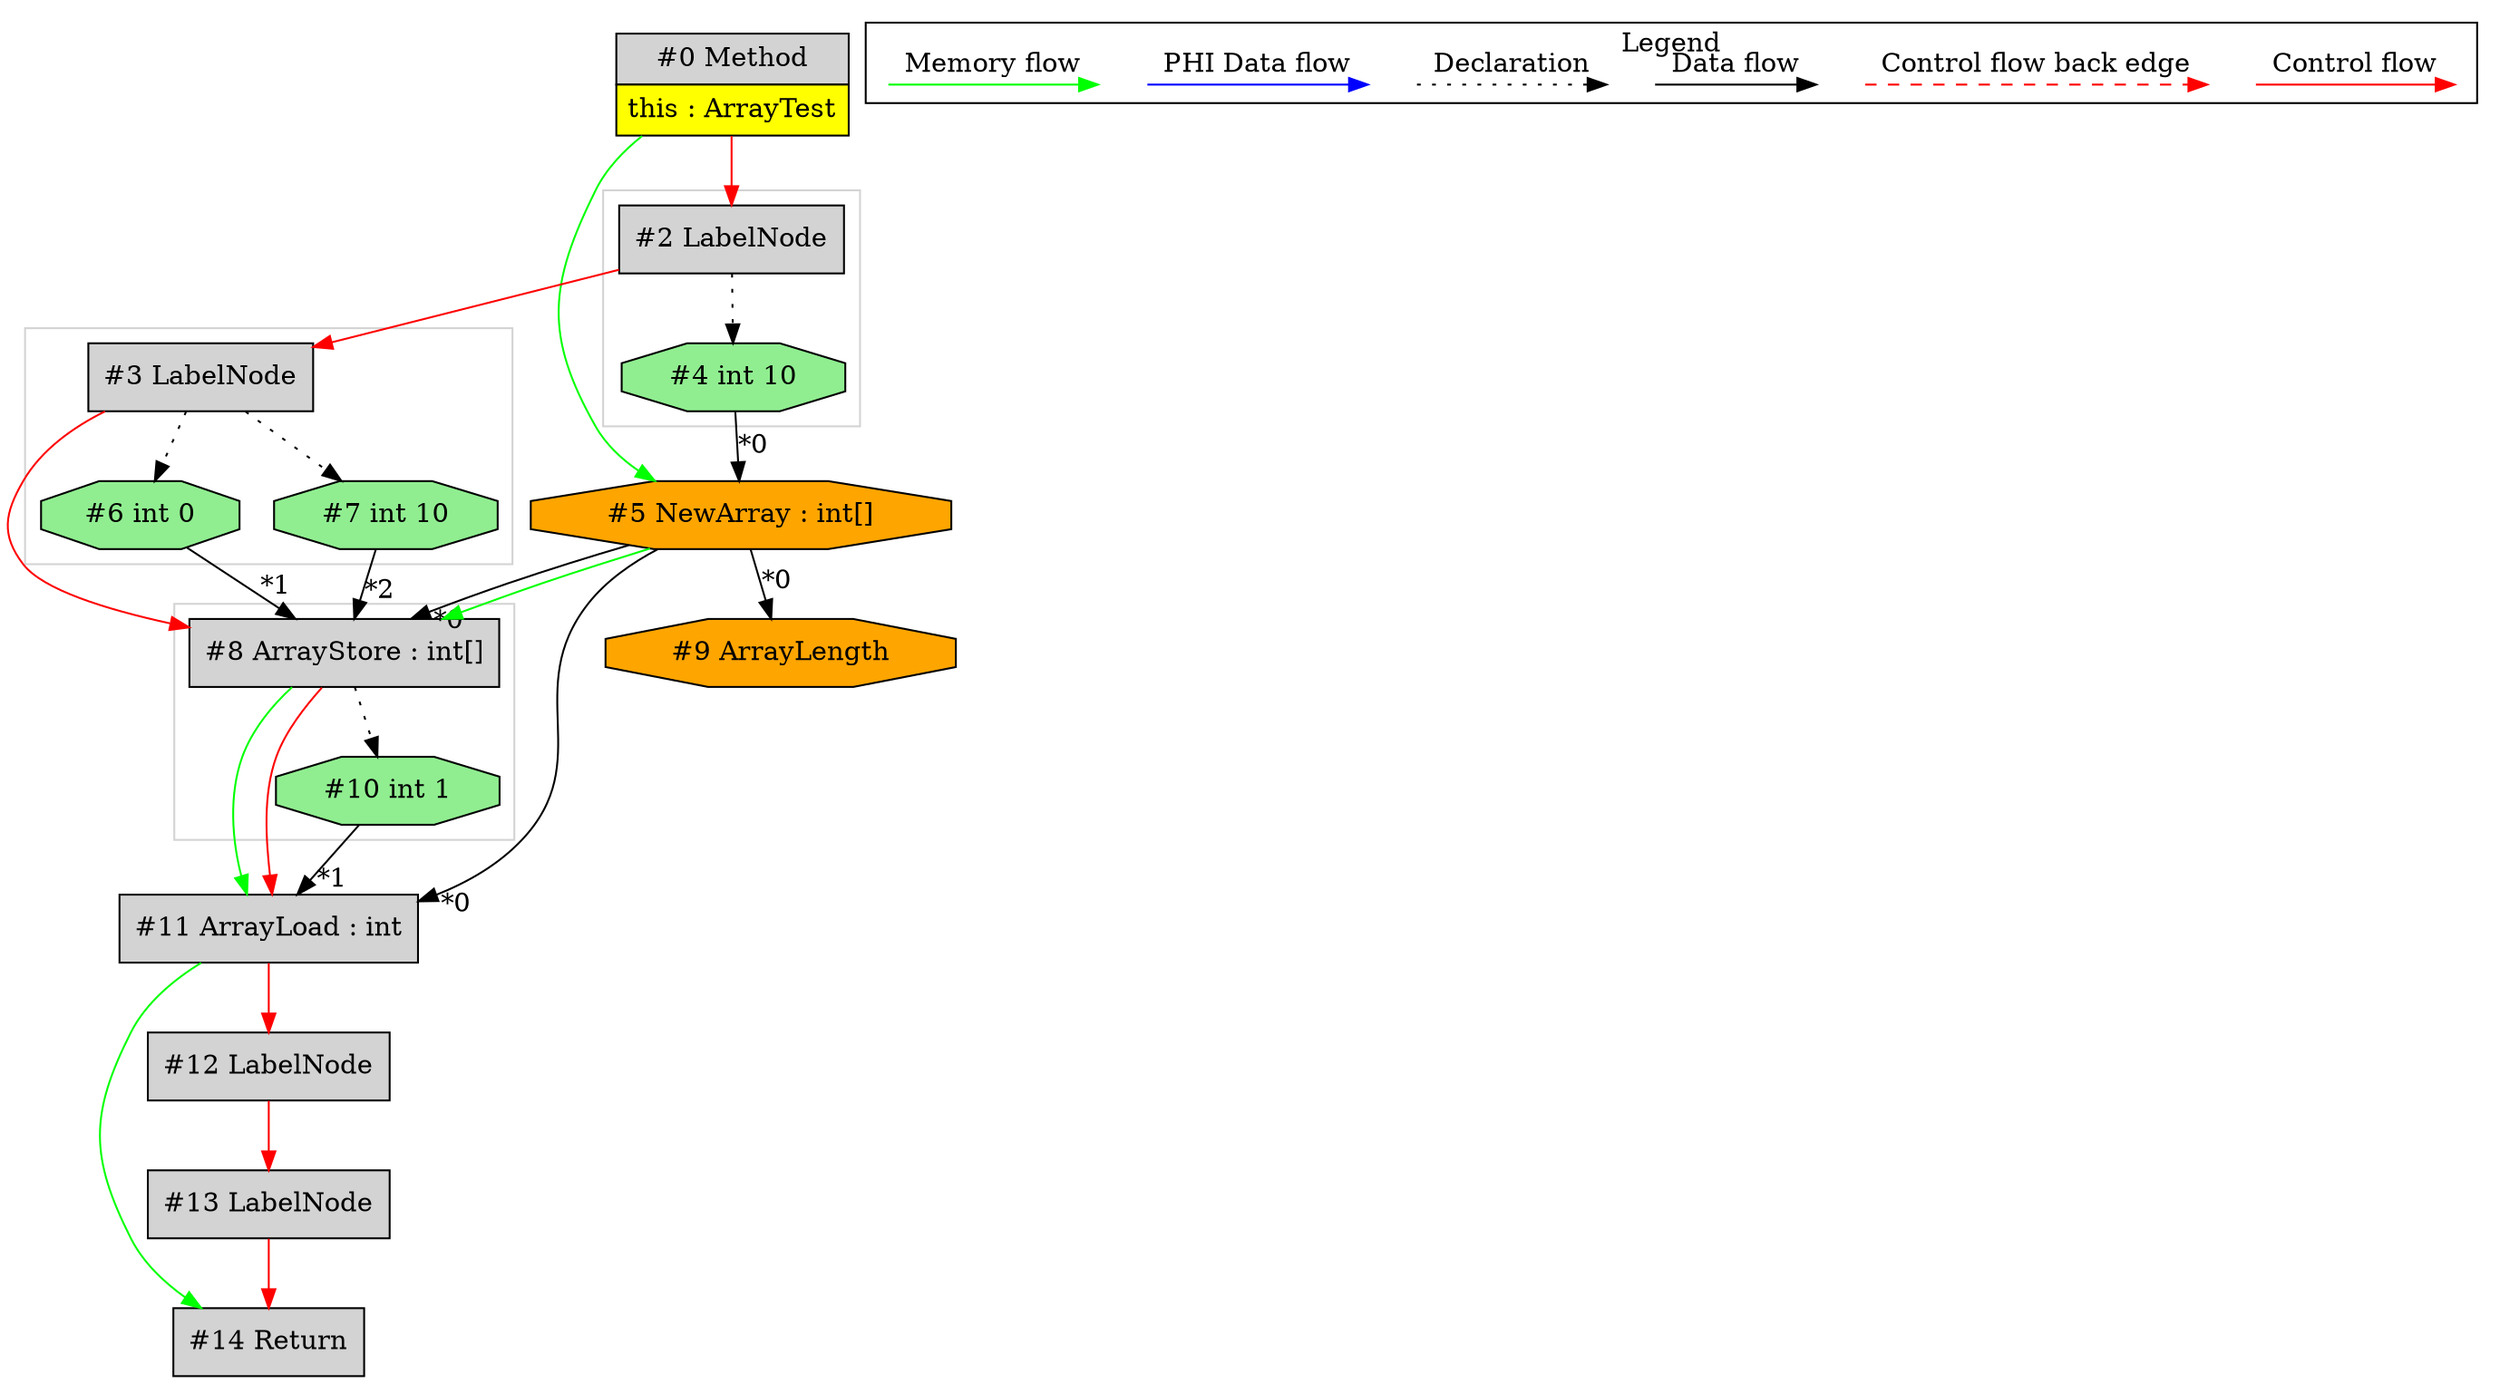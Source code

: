 digraph {
 ordering="in";
 node0[margin="0", label=<<table border="0" cellborder="1" cellspacing="0" cellpadding="5"><tr><td colspan="1">#0 Method</td></tr><tr><td port="prj1" bgcolor="yellow">this : ArrayTest</td></tr></table>>,shape=none, fillcolor=lightgrey, style=filled];
 node5[label="#5 NewArray : int[]",shape=octagon, fillcolor=orange, style=filled];
 node4 -> node5[headlabel="*0", labeldistance=2];
 node0 -> node5[labeldistance=2, color=green, constraint=false];
 node4[label="#4 int 10",shape=octagon, fillcolor=lightgreen, style=filled];
 node2 -> node4[style=dotted];
 node2[label="#2 LabelNode",shape=box, fillcolor=lightgrey, style=filled];
 node0 -> node2[labeldistance=2, color=red, fontcolor=red];
 node3[label="#3 LabelNode",shape=box, fillcolor=lightgrey, style=filled];
 node2 -> node3[labeldistance=2, color=red, fontcolor=red];
 node7[label="#7 int 10",shape=octagon, fillcolor=lightgreen, style=filled];
 node3 -> node7[style=dotted];
 node8[label="#8 ArrayStore : int[]",shape=box, fillcolor=lightgrey, style=filled];
 node5 -> node8[headlabel="*0", labeldistance=2];
 node6 -> node8[headlabel="*1", labeldistance=2];
 node7 -> node8[headlabel="*2", labeldistance=2];
 node5 -> node8[labeldistance=2, color=green, constraint=false];
 node3 -> node8[labeldistance=2, color=red, fontcolor=red];
 node6[label="#6 int 0",shape=octagon, fillcolor=lightgreen, style=filled];
 node3 -> node6[style=dotted];
 node11[label="#11 ArrayLoad : int",shape=box, fillcolor=lightgrey, style=filled];
 node5 -> node11[headlabel="*0", labeldistance=2];
 node10 -> node11[headlabel="*1", labeldistance=2];
 node8 -> node11[labeldistance=2, color=green, constraint=false];
 node8 -> node11[labeldistance=2, color=red, fontcolor=red];
 node10[label="#10 int 1",shape=octagon, fillcolor=lightgreen, style=filled];
 node8 -> node10[style=dotted];
 node14[label="#14 Return",shape=box, fillcolor=lightgrey, style=filled];
 node13 -> node14[labeldistance=2, color=red, fontcolor=red];
 node11 -> node14[labeldistance=2, color=green, constraint=false];
 node13[label="#13 LabelNode",shape=box, fillcolor=lightgrey, style=filled];
 node12 -> node13[labeldistance=2, color=red, fontcolor=red];
 node12[label="#12 LabelNode",shape=box, fillcolor=lightgrey, style=filled];
 node11 -> node12[labeldistance=2, color=red, fontcolor=red];
 node9[label="#9 ArrayLength",shape=octagon, fillcolor=orange, style=filled];
 node5 -> node9[headlabel="*0", labeldistance=2];
 subgraph cluster_0 {
  color=lightgray;
  node8;
  node10;
 }
 subgraph cluster_1 {
  color=lightgray;
  node2;
  node4;
 }
 subgraph cluster_2 {
  color=lightgray;
  node3;
  node6;
  node7;
 }
 subgraph cluster_000 {
  label = "Legend";
  node [shape=point]
  {
   rank=same;
   c0 [style = invis];
   c1 [style = invis];
   c2 [style = invis];
   c3 [style = invis];
   d0 [style = invis];
   d1 [style = invis];
   d2 [style = invis];
   d3 [style = invis];
   d4 [style = invis];
   d5 [style = invis];
   d6 [style = invis];
   d7 [style = invis];
  }
  c0 -> c1 [label="Control flow", style=solid, color=red]
  c2 -> c3 [label="Control flow back edge", style=dashed, color=red]
  d0 -> d1 [label="Data flow"]
  d2 -> d3 [label="Declaration", style=dotted]
  d4 -> d5 [label="PHI Data flow", color=blue]
  d6 -> d7 [label="Memory flow", color=green]
 }

}
